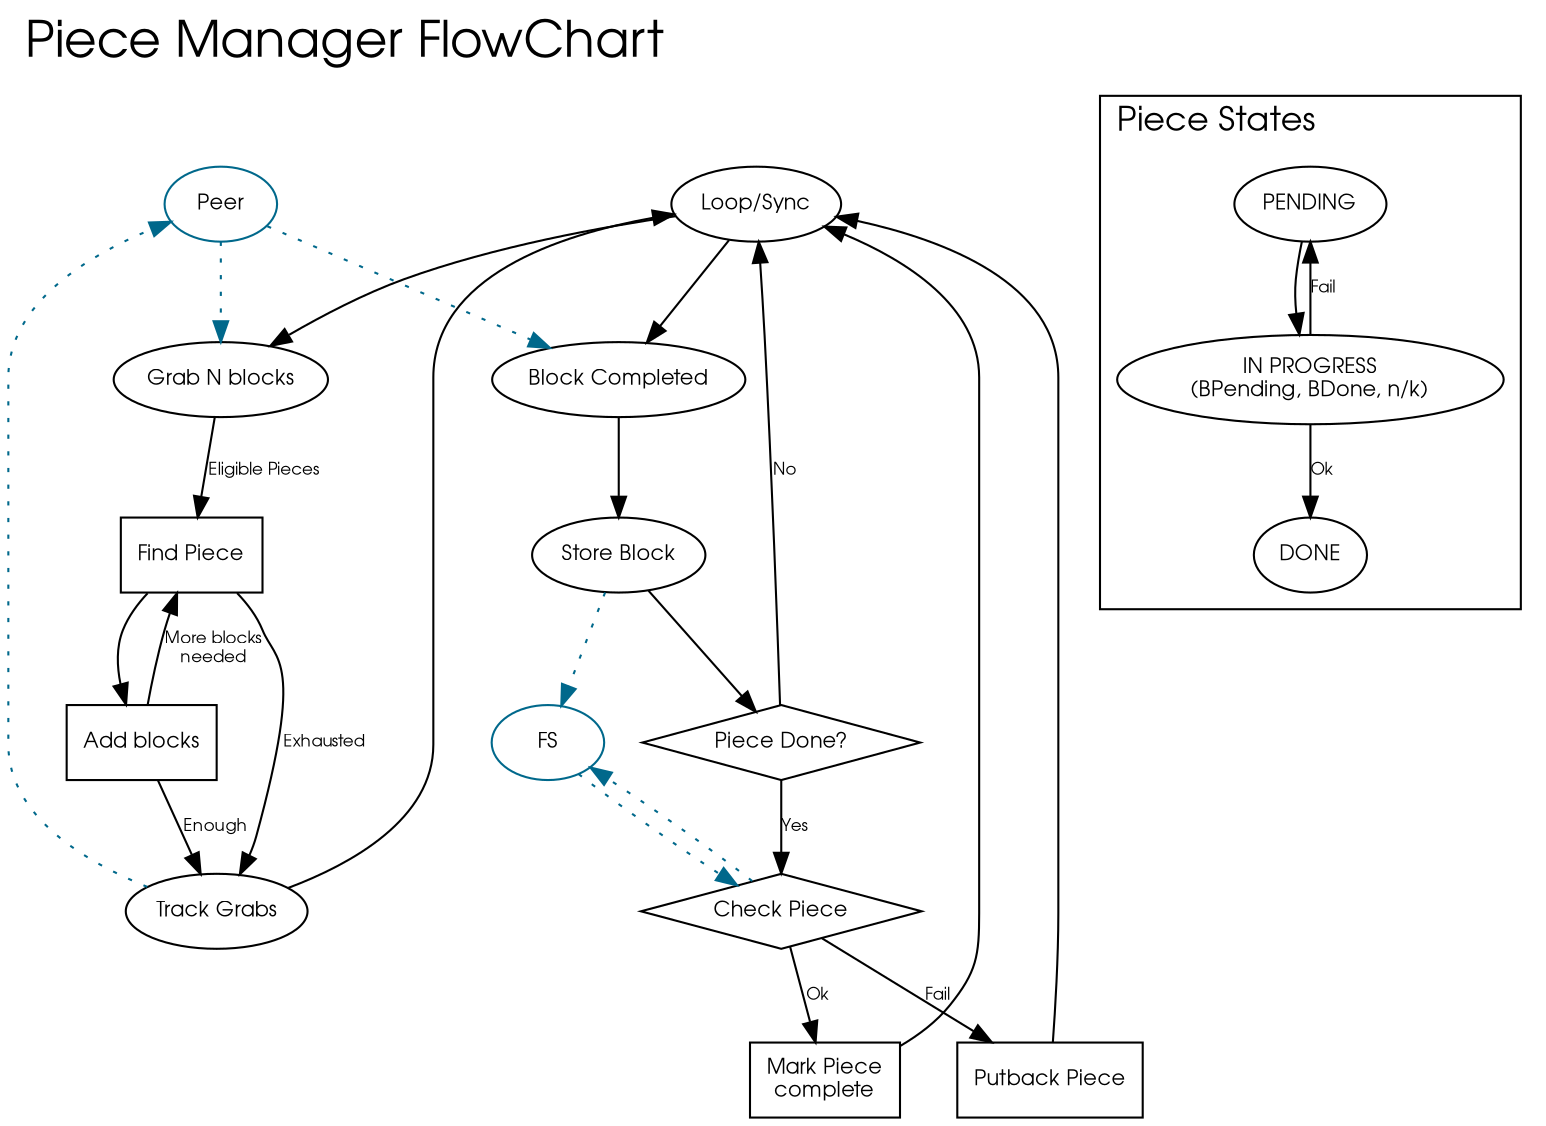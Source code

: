 digraph {
	node [fontname="URW Gothic L",fontsize=10];
	edge [fontname="URW Gothic L",fontsize=8];

	labeljust = l;
	labelloc = t;

	fontsize = 24;
	fontname="URW Gothic L";
	label = "Piece Manager FlowChart";


	// External communication
	{ rank=same;
	  peer [label="Peer", shape=ellipse,color=deepskyblue4];
	  loop [label="Loop/Sync"];
        }

	fs [label="FS", shape=ellipse,color=deepskyblue4];
	fs -> checkp [style=dotted,color=deepskyblue4];
	storeb -> fs [style=dotted,color=deepskyblue4];
	checkp -> fs [style=dotted,color=deepskyblue4];

	// Internal state changes
	peer -> grab [style=dotted,color=deepskyblue4];
	trackb -> peer [style=dotted,color=deepskyblue4];
	peer -> blockc [style=dotted,color=deepskyblue4];

	node [shape=box];

	grab [label="Grab N blocks"];
	findp [label="Find Piece"];
	addb [label="Add blocks"];
	trackb [label="Track Grabs"];

	blockc [label="Block Completed"];
	storeb [label="Store Block"];
	pieced [label="Piece Done?", shape=diamond];
	checkp [label="Check Piece", shape=diamond];
	markc  [label="Mark Piece\ncomplete"];
	putbackp [label="Putback Piece"];

	loop -> blockc;
	blockc -> storeb;
	storeb -> pieced;
	pieced -> loop [label="No"];
	pieced -> checkp [label="Yes"];
	checkp -> markc [label="Ok"];
	markc -> loop;
	checkp -> putbackp [label="Fail"];
	putbackp -> loop;

	loop -> grab;
	grab -> findp [label="Eligible Pieces"];
	findp -> addb;
	findp -> trackb [label="Exhausted"];
	addb -> findp [label="More blocks\nneeded"];
	addb -> trackb [label="Enough"];
	trackb -> loop;

	subgraph cluster_piece_state {
		 fontsize = 16;
		 label = "Piece States";

		 node [shape=ellipse];
		 pending [label="PENDING"];
		 in_progress [label="IN PROGRESS\n(BPending, BDone, n/k)"];
		 done [label="DONE"];

		 pending -> in_progress;
		 in_progress -> pending [label="Fail"];
		 in_progress -> done [label="Ok"];

	}
}